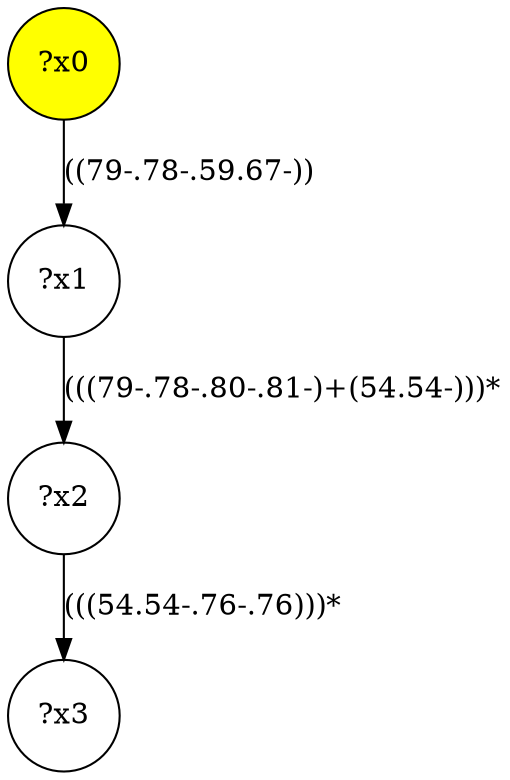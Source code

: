digraph g {
	x0 [fillcolor="yellow", style="filled," shape=circle, label="?x0"];
	x1 [shape=circle, label="?x1"];
	x0 -> x1 [label="((79-.78-.59.67-))"];
	x2 [shape=circle, label="?x2"];
	x1 -> x2 [label="(((79-.78-.80-.81-)+(54.54-)))*"];
	x3 [shape=circle, label="?x3"];
	x2 -> x3 [label="(((54.54-.76-.76)))*"];
}

